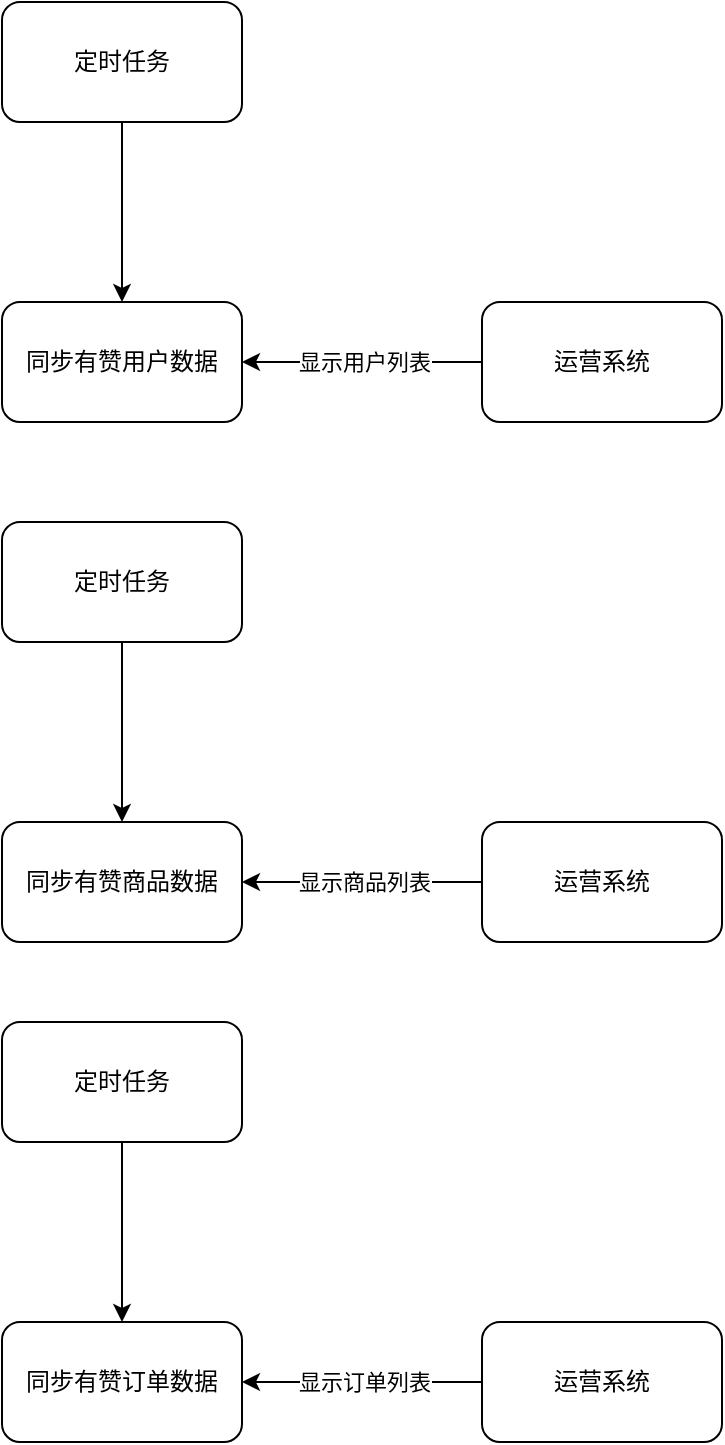 <mxfile version="21.5.1" type="github">
  <diagram id="C5RBs43oDa-KdzZeNtuy" name="Page-1">
    <mxGraphModel dx="1444" dy="771" grid="1" gridSize="10" guides="1" tooltips="1" connect="1" arrows="1" fold="1" page="1" pageScale="1" pageWidth="827" pageHeight="1169" background="none" math="0" shadow="0">
      <root>
        <mxCell id="WIyWlLk6GJQsqaUBKTNV-0" />
        <mxCell id="WIyWlLk6GJQsqaUBKTNV-1" parent="WIyWlLk6GJQsqaUBKTNV-0" />
        <mxCell id="JDUoeYA7QzxKyckdMQr7-6" value="" style="edgeStyle=orthogonalEdgeStyle;rounded=0;orthogonalLoop=1;jettySize=auto;html=1;" edge="1" parent="WIyWlLk6GJQsqaUBKTNV-1" source="JDUoeYA7QzxKyckdMQr7-4" target="JDUoeYA7QzxKyckdMQr7-5">
          <mxGeometry relative="1" as="geometry" />
        </mxCell>
        <mxCell id="JDUoeYA7QzxKyckdMQr7-4" value="定时任务" style="rounded=1;whiteSpace=wrap;html=1;" vertex="1" parent="WIyWlLk6GJQsqaUBKTNV-1">
          <mxGeometry x="220" y="100" width="120" height="60" as="geometry" />
        </mxCell>
        <mxCell id="JDUoeYA7QzxKyckdMQr7-5" value="同步有赞用户数据" style="rounded=1;whiteSpace=wrap;html=1;" vertex="1" parent="WIyWlLk6GJQsqaUBKTNV-1">
          <mxGeometry x="220" y="250" width="120" height="60" as="geometry" />
        </mxCell>
        <mxCell id="JDUoeYA7QzxKyckdMQr7-10" value="" style="edgeStyle=orthogonalEdgeStyle;rounded=0;orthogonalLoop=1;jettySize=auto;html=1;" edge="1" parent="WIyWlLk6GJQsqaUBKTNV-1" source="JDUoeYA7QzxKyckdMQr7-9" target="JDUoeYA7QzxKyckdMQr7-5">
          <mxGeometry relative="1" as="geometry" />
        </mxCell>
        <mxCell id="JDUoeYA7QzxKyckdMQr7-11" value="显示用户列表" style="edgeLabel;html=1;align=center;verticalAlign=middle;resizable=0;points=[];" vertex="1" connectable="0" parent="JDUoeYA7QzxKyckdMQr7-10">
          <mxGeometry x="-0.013" relative="1" as="geometry">
            <mxPoint as="offset" />
          </mxGeometry>
        </mxCell>
        <mxCell id="JDUoeYA7QzxKyckdMQr7-9" value="运营系统" style="rounded=1;whiteSpace=wrap;html=1;" vertex="1" parent="WIyWlLk6GJQsqaUBKTNV-1">
          <mxGeometry x="460" y="250" width="120" height="60" as="geometry" />
        </mxCell>
        <mxCell id="JDUoeYA7QzxKyckdMQr7-12" value="" style="edgeStyle=orthogonalEdgeStyle;rounded=0;orthogonalLoop=1;jettySize=auto;html=1;" edge="1" source="JDUoeYA7QzxKyckdMQr7-13" target="JDUoeYA7QzxKyckdMQr7-14" parent="WIyWlLk6GJQsqaUBKTNV-1">
          <mxGeometry relative="1" as="geometry" />
        </mxCell>
        <mxCell id="JDUoeYA7QzxKyckdMQr7-13" value="定时任务" style="rounded=1;whiteSpace=wrap;html=1;" vertex="1" parent="WIyWlLk6GJQsqaUBKTNV-1">
          <mxGeometry x="220" y="360" width="120" height="60" as="geometry" />
        </mxCell>
        <mxCell id="JDUoeYA7QzxKyckdMQr7-14" value="同步有赞商品数据" style="rounded=1;whiteSpace=wrap;html=1;" vertex="1" parent="WIyWlLk6GJQsqaUBKTNV-1">
          <mxGeometry x="220" y="510" width="120" height="60" as="geometry" />
        </mxCell>
        <mxCell id="JDUoeYA7QzxKyckdMQr7-15" value="" style="edgeStyle=orthogonalEdgeStyle;rounded=0;orthogonalLoop=1;jettySize=auto;html=1;" edge="1" source="JDUoeYA7QzxKyckdMQr7-17" target="JDUoeYA7QzxKyckdMQr7-14" parent="WIyWlLk6GJQsqaUBKTNV-1">
          <mxGeometry relative="1" as="geometry" />
        </mxCell>
        <mxCell id="JDUoeYA7QzxKyckdMQr7-16" value="显示商品列表" style="edgeLabel;html=1;align=center;verticalAlign=middle;resizable=0;points=[];" vertex="1" connectable="0" parent="JDUoeYA7QzxKyckdMQr7-15">
          <mxGeometry x="-0.013" relative="1" as="geometry">
            <mxPoint as="offset" />
          </mxGeometry>
        </mxCell>
        <mxCell id="JDUoeYA7QzxKyckdMQr7-17" value="运营系统" style="rounded=1;whiteSpace=wrap;html=1;" vertex="1" parent="WIyWlLk6GJQsqaUBKTNV-1">
          <mxGeometry x="460" y="510" width="120" height="60" as="geometry" />
        </mxCell>
        <mxCell id="JDUoeYA7QzxKyckdMQr7-19" value="" style="edgeStyle=orthogonalEdgeStyle;rounded=0;orthogonalLoop=1;jettySize=auto;html=1;" edge="1" source="JDUoeYA7QzxKyckdMQr7-20" target="JDUoeYA7QzxKyckdMQr7-21" parent="WIyWlLk6GJQsqaUBKTNV-1">
          <mxGeometry relative="1" as="geometry" />
        </mxCell>
        <mxCell id="JDUoeYA7QzxKyckdMQr7-20" value="定时任务" style="rounded=1;whiteSpace=wrap;html=1;" vertex="1" parent="WIyWlLk6GJQsqaUBKTNV-1">
          <mxGeometry x="220" y="610" width="120" height="60" as="geometry" />
        </mxCell>
        <mxCell id="JDUoeYA7QzxKyckdMQr7-21" value="同步有赞订单数据" style="rounded=1;whiteSpace=wrap;html=1;" vertex="1" parent="WIyWlLk6GJQsqaUBKTNV-1">
          <mxGeometry x="220" y="760" width="120" height="60" as="geometry" />
        </mxCell>
        <mxCell id="JDUoeYA7QzxKyckdMQr7-22" value="" style="edgeStyle=orthogonalEdgeStyle;rounded=0;orthogonalLoop=1;jettySize=auto;html=1;" edge="1" source="JDUoeYA7QzxKyckdMQr7-24" target="JDUoeYA7QzxKyckdMQr7-21" parent="WIyWlLk6GJQsqaUBKTNV-1">
          <mxGeometry relative="1" as="geometry" />
        </mxCell>
        <mxCell id="JDUoeYA7QzxKyckdMQr7-23" value="显示订单列表" style="edgeLabel;html=1;align=center;verticalAlign=middle;resizable=0;points=[];" vertex="1" connectable="0" parent="JDUoeYA7QzxKyckdMQr7-22">
          <mxGeometry x="-0.013" relative="1" as="geometry">
            <mxPoint as="offset" />
          </mxGeometry>
        </mxCell>
        <mxCell id="JDUoeYA7QzxKyckdMQr7-24" value="运营系统" style="rounded=1;whiteSpace=wrap;html=1;" vertex="1" parent="WIyWlLk6GJQsqaUBKTNV-1">
          <mxGeometry x="460" y="760" width="120" height="60" as="geometry" />
        </mxCell>
      </root>
    </mxGraphModel>
  </diagram>
</mxfile>
